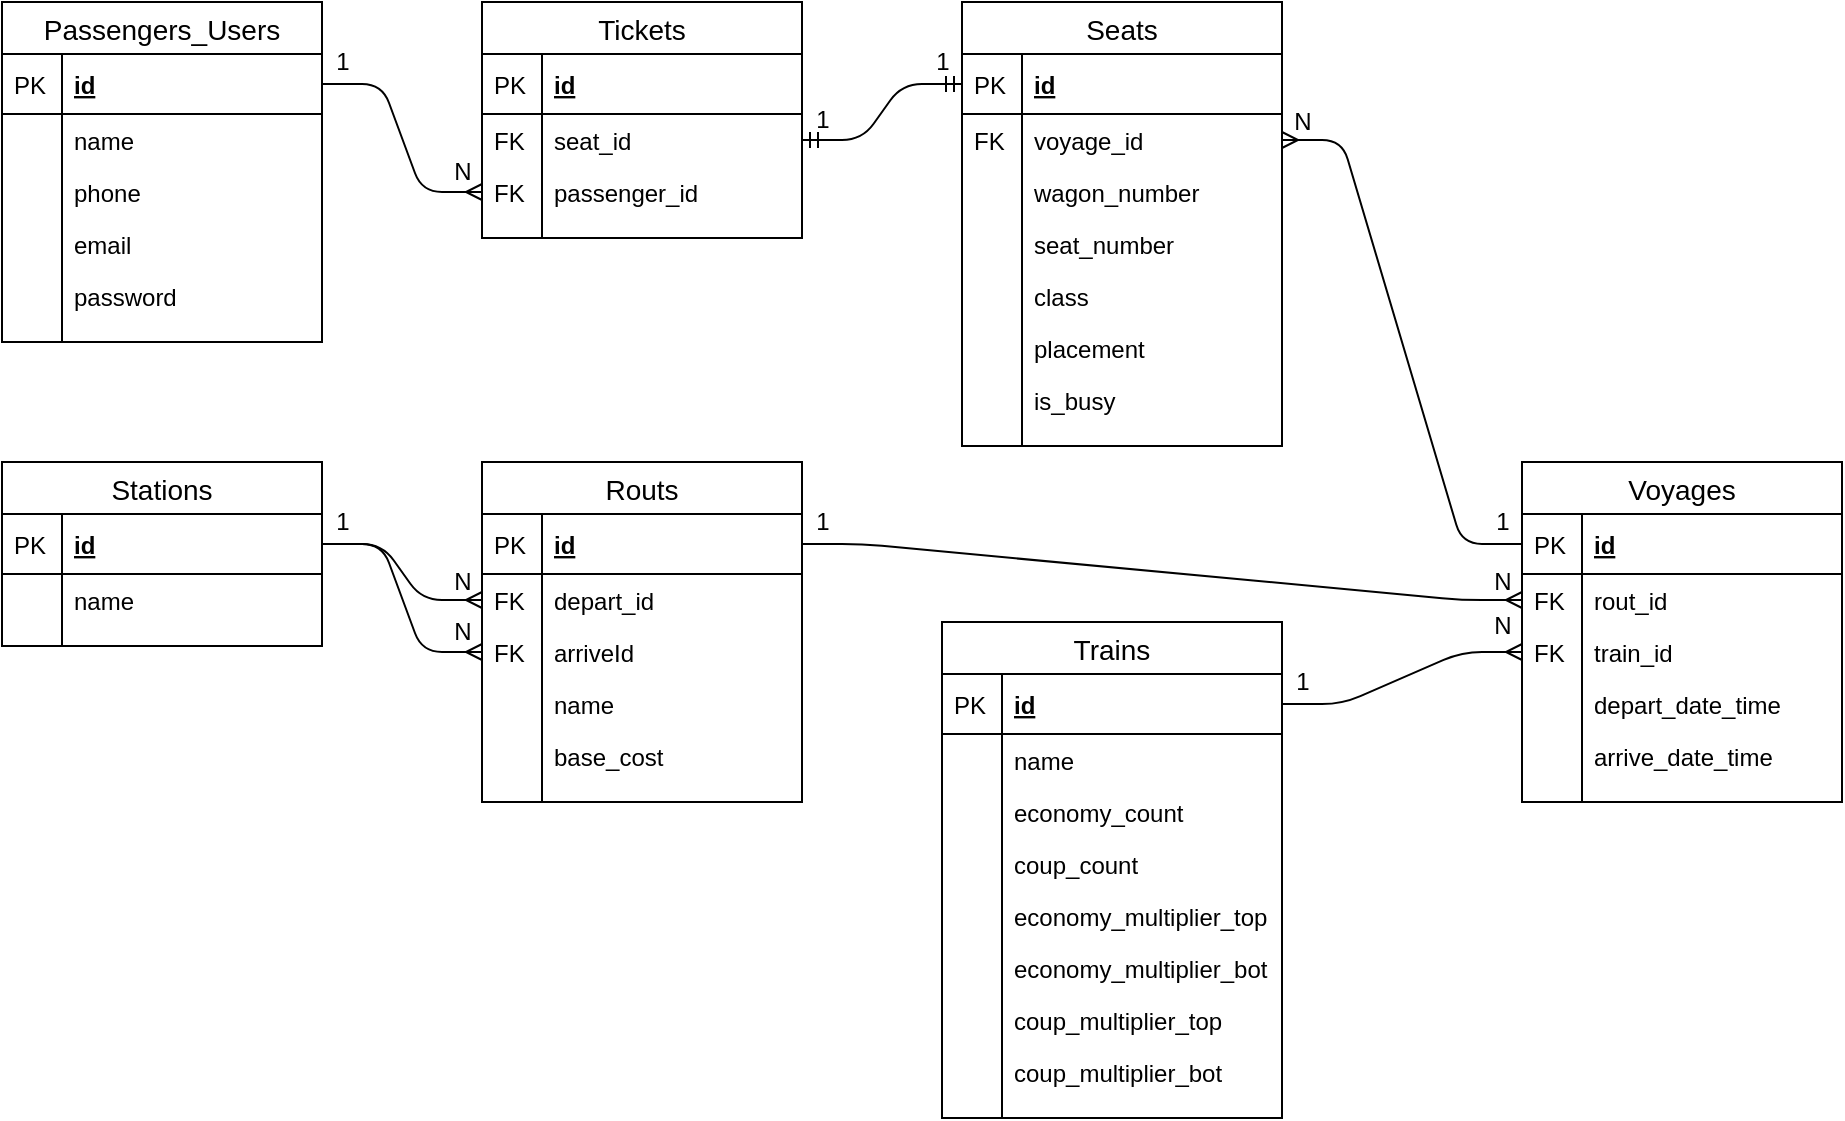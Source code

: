 <mxfile version="14.0.5" type="device"><diagram id="x9onI2aYKKA0EPl7UilZ" name="Страница 1"><mxGraphModel dx="2249" dy="789" grid="1" gridSize="10" guides="1" tooltips="1" connect="1" arrows="1" fold="1" page="1" pageScale="1" pageWidth="827" pageHeight="1169" math="0" shadow="0"><root><mxCell id="0"/><mxCell id="1" parent="0"/><mxCell id="orKu2AK9kpXXdve-2XIv-1" value="Stations" style="swimlane;fontStyle=0;childLayout=stackLayout;horizontal=1;startSize=26;horizontalStack=0;resizeParent=1;resizeParentMax=0;resizeLast=0;collapsible=1;marginBottom=0;align=center;fontSize=14;" parent="1" vertex="1"><mxGeometry x="-200" y="240" width="160" height="92" as="geometry"/></mxCell><mxCell id="orKu2AK9kpXXdve-2XIv-2" value="id" style="shape=partialRectangle;top=0;left=0;right=0;bottom=1;align=left;verticalAlign=middle;fillColor=none;spacingLeft=34;spacingRight=4;overflow=hidden;rotatable=0;points=[[0,0.5],[1,0.5]];portConstraint=eastwest;dropTarget=0;fontStyle=5;fontSize=12;" parent="orKu2AK9kpXXdve-2XIv-1" vertex="1"><mxGeometry y="26" width="160" height="30" as="geometry"/></mxCell><mxCell id="orKu2AK9kpXXdve-2XIv-3" value="PK" style="shape=partialRectangle;top=0;left=0;bottom=0;fillColor=none;align=left;verticalAlign=middle;spacingLeft=4;spacingRight=4;overflow=hidden;rotatable=0;points=[];portConstraint=eastwest;part=1;fontSize=12;" parent="orKu2AK9kpXXdve-2XIv-2" vertex="1" connectable="0"><mxGeometry width="30" height="30" as="geometry"/></mxCell><mxCell id="orKu2AK9kpXXdve-2XIv-4" value="name" style="shape=partialRectangle;top=0;left=0;right=0;bottom=0;align=left;verticalAlign=top;fillColor=none;spacingLeft=34;spacingRight=4;overflow=hidden;rotatable=0;points=[[0,0.5],[1,0.5]];portConstraint=eastwest;dropTarget=0;fontSize=12;" parent="orKu2AK9kpXXdve-2XIv-1" vertex="1"><mxGeometry y="56" width="160" height="26" as="geometry"/></mxCell><mxCell id="orKu2AK9kpXXdve-2XIv-5" value="" style="shape=partialRectangle;top=0;left=0;bottom=0;fillColor=none;align=left;verticalAlign=top;spacingLeft=4;spacingRight=4;overflow=hidden;rotatable=0;points=[];portConstraint=eastwest;part=1;fontSize=12;" parent="orKu2AK9kpXXdve-2XIv-4" vertex="1" connectable="0"><mxGeometry width="30" height="26" as="geometry"/></mxCell><mxCell id="orKu2AK9kpXXdve-2XIv-10" value="" style="shape=partialRectangle;top=0;left=0;right=0;bottom=0;align=left;verticalAlign=top;fillColor=none;spacingLeft=34;spacingRight=4;overflow=hidden;rotatable=0;points=[[0,0.5],[1,0.5]];portConstraint=eastwest;dropTarget=0;fontSize=12;" parent="orKu2AK9kpXXdve-2XIv-1" vertex="1"><mxGeometry y="82" width="160" height="10" as="geometry"/></mxCell><mxCell id="orKu2AK9kpXXdve-2XIv-11" value="" style="shape=partialRectangle;top=0;left=0;bottom=0;fillColor=none;align=left;verticalAlign=top;spacingLeft=4;spacingRight=4;overflow=hidden;rotatable=0;points=[];portConstraint=eastwest;part=1;fontSize=12;" parent="orKu2AK9kpXXdve-2XIv-10" vertex="1" connectable="0"><mxGeometry width="30" height="10" as="geometry"/></mxCell><mxCell id="orKu2AK9kpXXdve-2XIv-19" value="Routs" style="swimlane;fontStyle=0;childLayout=stackLayout;horizontal=1;startSize=26;horizontalStack=0;resizeParent=1;resizeParentMax=0;resizeLast=0;collapsible=1;marginBottom=0;align=center;fontSize=14;" parent="1" vertex="1"><mxGeometry x="40" y="240" width="160" height="170" as="geometry"/></mxCell><mxCell id="orKu2AK9kpXXdve-2XIv-20" value="id" style="shape=partialRectangle;top=0;left=0;right=0;bottom=1;align=left;verticalAlign=middle;fillColor=none;spacingLeft=34;spacingRight=4;overflow=hidden;rotatable=0;points=[[0,0.5],[1,0.5]];portConstraint=eastwest;dropTarget=0;fontStyle=5;fontSize=12;" parent="orKu2AK9kpXXdve-2XIv-19" vertex="1"><mxGeometry y="26" width="160" height="30" as="geometry"/></mxCell><mxCell id="orKu2AK9kpXXdve-2XIv-21" value="PK" style="shape=partialRectangle;top=0;left=0;bottom=0;fillColor=none;align=left;verticalAlign=middle;spacingLeft=4;spacingRight=4;overflow=hidden;rotatable=0;points=[];portConstraint=eastwest;part=1;fontSize=12;" parent="orKu2AK9kpXXdve-2XIv-20" vertex="1" connectable="0"><mxGeometry width="30" height="30" as="geometry"/></mxCell><mxCell id="orKu2AK9kpXXdve-2XIv-22" value="depart_id" style="shape=partialRectangle;top=0;left=0;right=0;bottom=0;align=left;verticalAlign=top;fillColor=none;spacingLeft=34;spacingRight=4;overflow=hidden;rotatable=0;points=[[0,0.5],[1,0.5]];portConstraint=eastwest;dropTarget=0;fontSize=12;" parent="orKu2AK9kpXXdve-2XIv-19" vertex="1"><mxGeometry y="56" width="160" height="26" as="geometry"/></mxCell><mxCell id="orKu2AK9kpXXdve-2XIv-23" value="FK" style="shape=partialRectangle;top=0;left=0;bottom=0;fillColor=none;align=left;verticalAlign=top;spacingLeft=4;spacingRight=4;overflow=hidden;rotatable=0;points=[];portConstraint=eastwest;part=1;fontSize=12;" parent="orKu2AK9kpXXdve-2XIv-22" vertex="1" connectable="0"><mxGeometry width="30" height="26" as="geometry"/></mxCell><mxCell id="orKu2AK9kpXXdve-2XIv-24" value="arriveId" style="shape=partialRectangle;top=0;left=0;right=0;bottom=0;align=left;verticalAlign=top;fillColor=none;spacingLeft=34;spacingRight=4;overflow=hidden;rotatable=0;points=[[0,0.5],[1,0.5]];portConstraint=eastwest;dropTarget=0;fontSize=12;" parent="orKu2AK9kpXXdve-2XIv-19" vertex="1"><mxGeometry y="82" width="160" height="26" as="geometry"/></mxCell><mxCell id="orKu2AK9kpXXdve-2XIv-25" value="FK" style="shape=partialRectangle;top=0;left=0;bottom=0;fillColor=none;align=left;verticalAlign=top;spacingLeft=4;spacingRight=4;overflow=hidden;rotatable=0;points=[];portConstraint=eastwest;part=1;fontSize=12;" parent="orKu2AK9kpXXdve-2XIv-24" vertex="1" connectable="0"><mxGeometry width="30" height="26" as="geometry"/></mxCell><mxCell id="orKu2AK9kpXXdve-2XIv-26" value="name" style="shape=partialRectangle;top=0;left=0;right=0;bottom=0;align=left;verticalAlign=top;fillColor=none;spacingLeft=34;spacingRight=4;overflow=hidden;rotatable=0;points=[[0,0.5],[1,0.5]];portConstraint=eastwest;dropTarget=0;fontSize=12;" parent="orKu2AK9kpXXdve-2XIv-19" vertex="1"><mxGeometry y="108" width="160" height="26" as="geometry"/></mxCell><mxCell id="orKu2AK9kpXXdve-2XIv-27" value="" style="shape=partialRectangle;top=0;left=0;bottom=0;fillColor=none;align=left;verticalAlign=top;spacingLeft=4;spacingRight=4;overflow=hidden;rotatable=0;points=[];portConstraint=eastwest;part=1;fontSize=12;" parent="orKu2AK9kpXXdve-2XIv-26" vertex="1" connectable="0"><mxGeometry width="30" height="26" as="geometry"/></mxCell><mxCell id="orKu2AK9kpXXdve-2XIv-46" value="base_cost" style="shape=partialRectangle;top=0;left=0;right=0;bottom=0;align=left;verticalAlign=top;fillColor=none;spacingLeft=34;spacingRight=4;overflow=hidden;rotatable=0;points=[[0,0.5],[1,0.5]];portConstraint=eastwest;dropTarget=0;fontSize=12;" parent="orKu2AK9kpXXdve-2XIv-19" vertex="1"><mxGeometry y="134" width="160" height="26" as="geometry"/></mxCell><mxCell id="orKu2AK9kpXXdve-2XIv-47" value="" style="shape=partialRectangle;top=0;left=0;bottom=0;fillColor=none;align=left;verticalAlign=top;spacingLeft=4;spacingRight=4;overflow=hidden;rotatable=0;points=[];portConstraint=eastwest;part=1;fontSize=12;" parent="orKu2AK9kpXXdve-2XIv-46" vertex="1" connectable="0"><mxGeometry width="30" height="26" as="geometry"/></mxCell><mxCell id="orKu2AK9kpXXdve-2XIv-28" value="" style="shape=partialRectangle;top=0;left=0;right=0;bottom=0;align=left;verticalAlign=top;fillColor=none;spacingLeft=34;spacingRight=4;overflow=hidden;rotatable=0;points=[[0,0.5],[1,0.5]];portConstraint=eastwest;dropTarget=0;fontSize=12;" parent="orKu2AK9kpXXdve-2XIv-19" vertex="1"><mxGeometry y="160" width="160" height="10" as="geometry"/></mxCell><mxCell id="orKu2AK9kpXXdve-2XIv-29" value="" style="shape=partialRectangle;top=0;left=0;bottom=0;fillColor=none;align=left;verticalAlign=top;spacingLeft=4;spacingRight=4;overflow=hidden;rotatable=0;points=[];portConstraint=eastwest;part=1;fontSize=12;" parent="orKu2AK9kpXXdve-2XIv-28" vertex="1" connectable="0"><mxGeometry width="30" height="10" as="geometry"/></mxCell><mxCell id="orKu2AK9kpXXdve-2XIv-30" value="" style="edgeStyle=entityRelationEdgeStyle;fontSize=12;html=1;endArrow=ERmany;entryX=0;entryY=0.5;entryDx=0;entryDy=0;exitX=1;exitY=0.5;exitDx=0;exitDy=0;" parent="1" source="orKu2AK9kpXXdve-2XIv-2" target="orKu2AK9kpXXdve-2XIv-24" edge="1"><mxGeometry width="100" height="100" relative="1" as="geometry"><mxPoint x="180" y="520" as="sourcePoint"/><mxPoint x="280" y="420" as="targetPoint"/></mxGeometry></mxCell><mxCell id="orKu2AK9kpXXdve-2XIv-31" value="" style="edgeStyle=entityRelationEdgeStyle;fontSize=12;html=1;endArrow=ERmany;entryX=0;entryY=0.5;entryDx=0;entryDy=0;" parent="1" source="orKu2AK9kpXXdve-2XIv-2" target="orKu2AK9kpXXdve-2XIv-22" edge="1"><mxGeometry width="100" height="100" relative="1" as="geometry"><mxPoint x="-30" y="291" as="sourcePoint"/><mxPoint x="50" y="345" as="targetPoint"/></mxGeometry></mxCell><mxCell id="orKu2AK9kpXXdve-2XIv-32" value="1" style="text;html=1;align=center;verticalAlign=middle;resizable=0;points=[];autosize=1;" parent="1" vertex="1"><mxGeometry x="-40" y="260" width="20" height="20" as="geometry"/></mxCell><mxCell id="orKu2AK9kpXXdve-2XIv-33" value="N" style="text;html=1;align=center;verticalAlign=middle;resizable=0;points=[];autosize=1;" parent="1" vertex="1"><mxGeometry x="20" y="290" width="20" height="20" as="geometry"/></mxCell><mxCell id="orKu2AK9kpXXdve-2XIv-34" value="N" style="text;html=1;align=center;verticalAlign=middle;resizable=0;points=[];autosize=1;" parent="1" vertex="1"><mxGeometry x="20" y="315" width="20" height="20" as="geometry"/></mxCell><mxCell id="orKu2AK9kpXXdve-2XIv-50" value="" style="edgeStyle=entityRelationEdgeStyle;fontSize=12;html=1;endArrow=ERmany;entryX=0;entryY=0.5;entryDx=0;entryDy=0;exitX=1;exitY=0.5;exitDx=0;exitDy=0;" parent="1" source="orKu2AK9kpXXdve-2XIv-20" target="orKu2AK9kpXXdve-2XIv-38" edge="1"><mxGeometry width="100" height="100" relative="1" as="geometry"><mxPoint x="420" y="510" as="sourcePoint"/><mxPoint x="500" y="564" as="targetPoint"/></mxGeometry></mxCell><mxCell id="orKu2AK9kpXXdve-2XIv-51" value="1" style="text;html=1;align=center;verticalAlign=middle;resizable=0;points=[];autosize=1;" parent="1" vertex="1"><mxGeometry x="200" y="260" width="20" height="20" as="geometry"/></mxCell><mxCell id="orKu2AK9kpXXdve-2XIv-52" value="N" style="text;html=1;align=center;verticalAlign=middle;resizable=0;points=[];autosize=1;" parent="1" vertex="1"><mxGeometry x="540" y="312" width="20" height="20" as="geometry"/></mxCell><mxCell id="orKu2AK9kpXXdve-2XIv-76" value="" style="edgeStyle=entityRelationEdgeStyle;fontSize=12;html=1;endArrow=ERmany;entryX=0;entryY=0.5;entryDx=0;entryDy=0;exitX=1;exitY=0.5;exitDx=0;exitDy=0;" parent="1" source="orKu2AK9kpXXdve-2XIv-54" target="orKu2AK9kpXXdve-2XIv-40" edge="1"><mxGeometry width="100" height="100" relative="1" as="geometry"><mxPoint x="470" y="50" as="sourcePoint"/><mxPoint x="550" y="104" as="targetPoint"/></mxGeometry></mxCell><mxCell id="orKu2AK9kpXXdve-2XIv-77" value="1" style="text;html=1;align=center;verticalAlign=middle;resizable=0;points=[];autosize=1;" parent="1" vertex="1"><mxGeometry x="440" y="340" width="20" height="20" as="geometry"/></mxCell><mxCell id="orKu2AK9kpXXdve-2XIv-78" value="N" style="text;html=1;align=center;verticalAlign=middle;resizable=0;points=[];autosize=1;" parent="1" vertex="1"><mxGeometry x="540" y="290" width="20" height="20" as="geometry"/></mxCell><mxCell id="orKu2AK9kpXXdve-2XIv-35" value="Voyages" style="swimlane;fontStyle=0;childLayout=stackLayout;horizontal=1;startSize=26;horizontalStack=0;resizeParent=1;resizeParentMax=0;resizeLast=0;collapsible=1;marginBottom=0;align=center;fontSize=14;" parent="1" vertex="1"><mxGeometry x="560" y="240" width="160" height="170" as="geometry"/></mxCell><mxCell id="orKu2AK9kpXXdve-2XIv-36" value="id" style="shape=partialRectangle;top=0;left=0;right=0;bottom=1;align=left;verticalAlign=middle;fillColor=none;spacingLeft=34;spacingRight=4;overflow=hidden;rotatable=0;points=[[0,0.5],[1,0.5]];portConstraint=eastwest;dropTarget=0;fontStyle=5;fontSize=12;" parent="orKu2AK9kpXXdve-2XIv-35" vertex="1"><mxGeometry y="26" width="160" height="30" as="geometry"/></mxCell><mxCell id="orKu2AK9kpXXdve-2XIv-37" value="PK" style="shape=partialRectangle;top=0;left=0;bottom=0;fillColor=none;align=left;verticalAlign=middle;spacingLeft=4;spacingRight=4;overflow=hidden;rotatable=0;points=[];portConstraint=eastwest;part=1;fontSize=12;" parent="orKu2AK9kpXXdve-2XIv-36" vertex="1" connectable="0"><mxGeometry width="30" height="30" as="geometry"/></mxCell><mxCell id="orKu2AK9kpXXdve-2XIv-38" value="rout_id" style="shape=partialRectangle;top=0;left=0;right=0;bottom=0;align=left;verticalAlign=top;fillColor=none;spacingLeft=34;spacingRight=4;overflow=hidden;rotatable=0;points=[[0,0.5],[1,0.5]];portConstraint=eastwest;dropTarget=0;fontSize=12;" parent="orKu2AK9kpXXdve-2XIv-35" vertex="1"><mxGeometry y="56" width="160" height="26" as="geometry"/></mxCell><mxCell id="orKu2AK9kpXXdve-2XIv-39" value="FK" style="shape=partialRectangle;top=0;left=0;bottom=0;fillColor=none;align=left;verticalAlign=top;spacingLeft=4;spacingRight=4;overflow=hidden;rotatable=0;points=[];portConstraint=eastwest;part=1;fontSize=12;" parent="orKu2AK9kpXXdve-2XIv-38" vertex="1" connectable="0"><mxGeometry width="30" height="26" as="geometry"/></mxCell><mxCell id="orKu2AK9kpXXdve-2XIv-40" value="train_id" style="shape=partialRectangle;top=0;left=0;right=0;bottom=0;align=left;verticalAlign=top;fillColor=none;spacingLeft=34;spacingRight=4;overflow=hidden;rotatable=0;points=[[0,0.5],[1,0.5]];portConstraint=eastwest;dropTarget=0;fontSize=12;" parent="orKu2AK9kpXXdve-2XIv-35" vertex="1"><mxGeometry y="82" width="160" height="26" as="geometry"/></mxCell><mxCell id="orKu2AK9kpXXdve-2XIv-41" value="FK" style="shape=partialRectangle;top=0;left=0;bottom=0;fillColor=none;align=left;verticalAlign=top;spacingLeft=4;spacingRight=4;overflow=hidden;rotatable=0;points=[];portConstraint=eastwest;part=1;fontSize=12;" parent="orKu2AK9kpXXdve-2XIv-40" vertex="1" connectable="0"><mxGeometry width="30" height="26" as="geometry"/></mxCell><mxCell id="orKu2AK9kpXXdve-2XIv-42" value="depart_date_time" style="shape=partialRectangle;top=0;left=0;right=0;bottom=0;align=left;verticalAlign=top;fillColor=none;spacingLeft=34;spacingRight=4;overflow=hidden;rotatable=0;points=[[0,0.5],[1,0.5]];portConstraint=eastwest;dropTarget=0;fontSize=12;" parent="orKu2AK9kpXXdve-2XIv-35" vertex="1"><mxGeometry y="108" width="160" height="26" as="geometry"/></mxCell><mxCell id="orKu2AK9kpXXdve-2XIv-43" value="" style="shape=partialRectangle;top=0;left=0;bottom=0;fillColor=none;align=left;verticalAlign=top;spacingLeft=4;spacingRight=4;overflow=hidden;rotatable=0;points=[];portConstraint=eastwest;part=1;fontSize=12;" parent="orKu2AK9kpXXdve-2XIv-42" vertex="1" connectable="0"><mxGeometry width="30" height="26" as="geometry"/></mxCell><mxCell id="orKu2AK9kpXXdve-2XIv-48" value="arrive_date_time" style="shape=partialRectangle;top=0;left=0;right=0;bottom=0;align=left;verticalAlign=top;fillColor=none;spacingLeft=34;spacingRight=4;overflow=hidden;rotatable=0;points=[[0,0.5],[1,0.5]];portConstraint=eastwest;dropTarget=0;fontSize=12;" parent="orKu2AK9kpXXdve-2XIv-35" vertex="1"><mxGeometry y="134" width="160" height="26" as="geometry"/></mxCell><mxCell id="orKu2AK9kpXXdve-2XIv-49" value="" style="shape=partialRectangle;top=0;left=0;bottom=0;fillColor=none;align=left;verticalAlign=top;spacingLeft=4;spacingRight=4;overflow=hidden;rotatable=0;points=[];portConstraint=eastwest;part=1;fontSize=12;" parent="orKu2AK9kpXXdve-2XIv-48" vertex="1" connectable="0"><mxGeometry width="30" height="26" as="geometry"/></mxCell><mxCell id="orKu2AK9kpXXdve-2XIv-44" value="" style="shape=partialRectangle;top=0;left=0;right=0;bottom=0;align=left;verticalAlign=top;fillColor=none;spacingLeft=34;spacingRight=4;overflow=hidden;rotatable=0;points=[[0,0.5],[1,0.5]];portConstraint=eastwest;dropTarget=0;fontSize=12;" parent="orKu2AK9kpXXdve-2XIv-35" vertex="1"><mxGeometry y="160" width="160" height="10" as="geometry"/></mxCell><mxCell id="orKu2AK9kpXXdve-2XIv-45" value="" style="shape=partialRectangle;top=0;left=0;bottom=0;fillColor=none;align=left;verticalAlign=top;spacingLeft=4;spacingRight=4;overflow=hidden;rotatable=0;points=[];portConstraint=eastwest;part=1;fontSize=12;" parent="orKu2AK9kpXXdve-2XIv-44" vertex="1" connectable="0"><mxGeometry width="30" height="10" as="geometry"/></mxCell><mxCell id="orKu2AK9kpXXdve-2XIv-53" value="Trains" style="swimlane;fontStyle=0;childLayout=stackLayout;horizontal=1;startSize=26;horizontalStack=0;resizeParent=1;resizeParentMax=0;resizeLast=0;collapsible=1;marginBottom=0;align=center;fontSize=14;" parent="1" vertex="1"><mxGeometry x="270" y="320" width="170" height="248" as="geometry"/></mxCell><mxCell id="orKu2AK9kpXXdve-2XIv-54" value="id" style="shape=partialRectangle;top=0;left=0;right=0;bottom=1;align=left;verticalAlign=middle;fillColor=none;spacingLeft=34;spacingRight=4;overflow=hidden;rotatable=0;points=[[0,0.5],[1,0.5]];portConstraint=eastwest;dropTarget=0;fontStyle=5;fontSize=12;" parent="orKu2AK9kpXXdve-2XIv-53" vertex="1"><mxGeometry y="26" width="170" height="30" as="geometry"/></mxCell><mxCell id="orKu2AK9kpXXdve-2XIv-55" value="PK" style="shape=partialRectangle;top=0;left=0;bottom=0;fillColor=none;align=left;verticalAlign=middle;spacingLeft=4;spacingRight=4;overflow=hidden;rotatable=0;points=[];portConstraint=eastwest;part=1;fontSize=12;" parent="orKu2AK9kpXXdve-2XIv-54" vertex="1" connectable="0"><mxGeometry width="30" height="30" as="geometry"/></mxCell><mxCell id="orKu2AK9kpXXdve-2XIv-56" value="name" style="shape=partialRectangle;top=0;left=0;right=0;bottom=0;align=left;verticalAlign=top;fillColor=none;spacingLeft=34;spacingRight=4;overflow=hidden;rotatable=0;points=[[0,0.5],[1,0.5]];portConstraint=eastwest;dropTarget=0;fontSize=12;" parent="orKu2AK9kpXXdve-2XIv-53" vertex="1"><mxGeometry y="56" width="170" height="26" as="geometry"/></mxCell><mxCell id="orKu2AK9kpXXdve-2XIv-57" value="" style="shape=partialRectangle;top=0;left=0;bottom=0;fillColor=none;align=left;verticalAlign=top;spacingLeft=4;spacingRight=4;overflow=hidden;rotatable=0;points=[];portConstraint=eastwest;part=1;fontSize=12;" parent="orKu2AK9kpXXdve-2XIv-56" vertex="1" connectable="0"><mxGeometry width="30" height="26" as="geometry"/></mxCell><mxCell id="orKu2AK9kpXXdve-2XIv-58" value="economy_count" style="shape=partialRectangle;top=0;left=0;right=0;bottom=0;align=left;verticalAlign=top;fillColor=none;spacingLeft=34;spacingRight=4;overflow=hidden;rotatable=0;points=[[0,0.5],[1,0.5]];portConstraint=eastwest;dropTarget=0;fontSize=12;" parent="orKu2AK9kpXXdve-2XIv-53" vertex="1"><mxGeometry y="82" width="170" height="26" as="geometry"/></mxCell><mxCell id="orKu2AK9kpXXdve-2XIv-59" value="" style="shape=partialRectangle;top=0;left=0;bottom=0;fillColor=none;align=left;verticalAlign=top;spacingLeft=4;spacingRight=4;overflow=hidden;rotatable=0;points=[];portConstraint=eastwest;part=1;fontSize=12;" parent="orKu2AK9kpXXdve-2XIv-58" vertex="1" connectable="0"><mxGeometry width="30" height="26" as="geometry"/></mxCell><mxCell id="orKu2AK9kpXXdve-2XIv-68" value="coup_count" style="shape=partialRectangle;top=0;left=0;right=0;bottom=0;align=left;verticalAlign=top;fillColor=none;spacingLeft=34;spacingRight=4;overflow=hidden;rotatable=0;points=[[0,0.5],[1,0.5]];portConstraint=eastwest;dropTarget=0;fontSize=12;" parent="orKu2AK9kpXXdve-2XIv-53" vertex="1"><mxGeometry y="108" width="170" height="26" as="geometry"/></mxCell><mxCell id="orKu2AK9kpXXdve-2XIv-69" value="" style="shape=partialRectangle;top=0;left=0;bottom=0;fillColor=none;align=left;verticalAlign=top;spacingLeft=4;spacingRight=4;overflow=hidden;rotatable=0;points=[];portConstraint=eastwest;part=1;fontSize=12;" parent="orKu2AK9kpXXdve-2XIv-68" vertex="1" connectable="0"><mxGeometry width="30" height="26" as="geometry"/></mxCell><mxCell id="orKu2AK9kpXXdve-2XIv-70" value="economy_multiplier_top" style="shape=partialRectangle;top=0;left=0;right=0;bottom=0;align=left;verticalAlign=top;fillColor=none;spacingLeft=34;spacingRight=4;overflow=hidden;rotatable=0;points=[[0,0.5],[1,0.5]];portConstraint=eastwest;dropTarget=0;fontSize=12;" parent="orKu2AK9kpXXdve-2XIv-53" vertex="1"><mxGeometry y="134" width="170" height="26" as="geometry"/></mxCell><mxCell id="orKu2AK9kpXXdve-2XIv-71" value="" style="shape=partialRectangle;top=0;left=0;bottom=0;fillColor=none;align=left;verticalAlign=top;spacingLeft=4;spacingRight=4;overflow=hidden;rotatable=0;points=[];portConstraint=eastwest;part=1;fontSize=12;" parent="orKu2AK9kpXXdve-2XIv-70" vertex="1" connectable="0"><mxGeometry width="30" height="26" as="geometry"/></mxCell><mxCell id="orKu2AK9kpXXdve-2XIv-72" value="economy_multiplier_bot" style="shape=partialRectangle;top=0;left=0;right=0;bottom=0;align=left;verticalAlign=top;fillColor=none;spacingLeft=34;spacingRight=4;overflow=hidden;rotatable=0;points=[[0,0.5],[1,0.5]];portConstraint=eastwest;dropTarget=0;fontSize=12;" parent="orKu2AK9kpXXdve-2XIv-53" vertex="1"><mxGeometry y="160" width="170" height="26" as="geometry"/></mxCell><mxCell id="orKu2AK9kpXXdve-2XIv-73" value="" style="shape=partialRectangle;top=0;left=0;bottom=0;fillColor=none;align=left;verticalAlign=top;spacingLeft=4;spacingRight=4;overflow=hidden;rotatable=0;points=[];portConstraint=eastwest;part=1;fontSize=12;" parent="orKu2AK9kpXXdve-2XIv-72" vertex="1" connectable="0"><mxGeometry width="30" height="26" as="geometry"/></mxCell><mxCell id="orKu2AK9kpXXdve-2XIv-74" value="coup_multiplier_top" style="shape=partialRectangle;top=0;left=0;right=0;bottom=0;align=left;verticalAlign=top;fillColor=none;spacingLeft=34;spacingRight=4;overflow=hidden;rotatable=0;points=[[0,0.5],[1,0.5]];portConstraint=eastwest;dropTarget=0;fontSize=12;" parent="orKu2AK9kpXXdve-2XIv-53" vertex="1"><mxGeometry y="186" width="170" height="26" as="geometry"/></mxCell><mxCell id="orKu2AK9kpXXdve-2XIv-75" value="" style="shape=partialRectangle;top=0;left=0;bottom=0;fillColor=none;align=left;verticalAlign=top;spacingLeft=4;spacingRight=4;overflow=hidden;rotatable=0;points=[];portConstraint=eastwest;part=1;fontSize=12;" parent="orKu2AK9kpXXdve-2XIv-74" vertex="1" connectable="0"><mxGeometry width="30" height="26" as="geometry"/></mxCell><mxCell id="orKu2AK9kpXXdve-2XIv-60" value="coup_multiplier_bot" style="shape=partialRectangle;top=0;left=0;right=0;bottom=0;align=left;verticalAlign=top;fillColor=none;spacingLeft=34;spacingRight=4;overflow=hidden;rotatable=0;points=[[0,0.5],[1,0.5]];portConstraint=eastwest;dropTarget=0;fontSize=12;" parent="orKu2AK9kpXXdve-2XIv-53" vertex="1"><mxGeometry y="212" width="170" height="26" as="geometry"/></mxCell><mxCell id="orKu2AK9kpXXdve-2XIv-61" value="" style="shape=partialRectangle;top=0;left=0;bottom=0;fillColor=none;align=left;verticalAlign=top;spacingLeft=4;spacingRight=4;overflow=hidden;rotatable=0;points=[];portConstraint=eastwest;part=1;fontSize=12;" parent="orKu2AK9kpXXdve-2XIv-60" vertex="1" connectable="0"><mxGeometry width="30" height="26" as="geometry"/></mxCell><mxCell id="orKu2AK9kpXXdve-2XIv-62" value="" style="shape=partialRectangle;top=0;left=0;right=0;bottom=0;align=left;verticalAlign=top;fillColor=none;spacingLeft=34;spacingRight=4;overflow=hidden;rotatable=0;points=[[0,0.5],[1,0.5]];portConstraint=eastwest;dropTarget=0;fontSize=12;" parent="orKu2AK9kpXXdve-2XIv-53" vertex="1"><mxGeometry y="238" width="170" height="10" as="geometry"/></mxCell><mxCell id="orKu2AK9kpXXdve-2XIv-63" value="" style="shape=partialRectangle;top=0;left=0;bottom=0;fillColor=none;align=left;verticalAlign=top;spacingLeft=4;spacingRight=4;overflow=hidden;rotatable=0;points=[];portConstraint=eastwest;part=1;fontSize=12;" parent="orKu2AK9kpXXdve-2XIv-62" vertex="1" connectable="0"><mxGeometry width="30" height="10" as="geometry"/></mxCell><mxCell id="orKu2AK9kpXXdve-2XIv-94" value="" style="edgeStyle=entityRelationEdgeStyle;fontSize=12;html=1;endArrow=ERmany;" parent="1" source="orKu2AK9kpXXdve-2XIv-36" target="orKu2AK9kpXXdve-2XIv-82" edge="1"><mxGeometry width="100" height="100" relative="1" as="geometry"><mxPoint x="430" y="280" as="sourcePoint"/><mxPoint x="530" y="180" as="targetPoint"/></mxGeometry></mxCell><mxCell id="orKu2AK9kpXXdve-2XIv-95" value="N" style="text;html=1;align=center;verticalAlign=middle;resizable=0;points=[];autosize=1;" parent="1" vertex="1"><mxGeometry x="440" y="60" width="20" height="20" as="geometry"/></mxCell><mxCell id="orKu2AK9kpXXdve-2XIv-96" value="1" style="text;html=1;align=center;verticalAlign=middle;resizable=0;points=[];autosize=1;" parent="1" vertex="1"><mxGeometry x="540" y="260" width="20" height="20" as="geometry"/></mxCell><mxCell id="orKu2AK9kpXXdve-2XIv-79" value="Seats" style="swimlane;fontStyle=0;childLayout=stackLayout;horizontal=1;startSize=26;horizontalStack=0;resizeParent=1;resizeParentMax=0;resizeLast=0;collapsible=1;marginBottom=0;align=center;fontSize=14;" parent="1" vertex="1"><mxGeometry x="280" y="10" width="160" height="222" as="geometry"/></mxCell><mxCell id="orKu2AK9kpXXdve-2XIv-80" value="id" style="shape=partialRectangle;top=0;left=0;right=0;bottom=1;align=left;verticalAlign=middle;fillColor=none;spacingLeft=34;spacingRight=4;overflow=hidden;rotatable=0;points=[[0,0.5],[1,0.5]];portConstraint=eastwest;dropTarget=0;fontStyle=5;fontSize=12;" parent="orKu2AK9kpXXdve-2XIv-79" vertex="1"><mxGeometry y="26" width="160" height="30" as="geometry"/></mxCell><mxCell id="orKu2AK9kpXXdve-2XIv-81" value="PK" style="shape=partialRectangle;top=0;left=0;bottom=0;fillColor=none;align=left;verticalAlign=middle;spacingLeft=4;spacingRight=4;overflow=hidden;rotatable=0;points=[];portConstraint=eastwest;part=1;fontSize=12;" parent="orKu2AK9kpXXdve-2XIv-80" vertex="1" connectable="0"><mxGeometry width="30" height="30" as="geometry"/></mxCell><mxCell id="orKu2AK9kpXXdve-2XIv-82" value="voyage_id" style="shape=partialRectangle;top=0;left=0;right=0;bottom=0;align=left;verticalAlign=top;fillColor=none;spacingLeft=34;spacingRight=4;overflow=hidden;rotatable=0;points=[[0,0.5],[1,0.5]];portConstraint=eastwest;dropTarget=0;fontSize=12;" parent="orKu2AK9kpXXdve-2XIv-79" vertex="1"><mxGeometry y="56" width="160" height="26" as="geometry"/></mxCell><mxCell id="orKu2AK9kpXXdve-2XIv-83" value="FK" style="shape=partialRectangle;top=0;left=0;bottom=0;fillColor=none;align=left;verticalAlign=top;spacingLeft=4;spacingRight=4;overflow=hidden;rotatable=0;points=[];portConstraint=eastwest;part=1;fontSize=12;" parent="orKu2AK9kpXXdve-2XIv-82" vertex="1" connectable="0"><mxGeometry width="30" height="26" as="geometry"/></mxCell><mxCell id="orKu2AK9kpXXdve-2XIv-84" value="wagon_number" style="shape=partialRectangle;top=0;left=0;right=0;bottom=0;align=left;verticalAlign=top;fillColor=none;spacingLeft=34;spacingRight=4;overflow=hidden;rotatable=0;points=[[0,0.5],[1,0.5]];portConstraint=eastwest;dropTarget=0;fontSize=12;" parent="orKu2AK9kpXXdve-2XIv-79" vertex="1"><mxGeometry y="82" width="160" height="26" as="geometry"/></mxCell><mxCell id="orKu2AK9kpXXdve-2XIv-85" value="" style="shape=partialRectangle;top=0;left=0;bottom=0;fillColor=none;align=left;verticalAlign=top;spacingLeft=4;spacingRight=4;overflow=hidden;rotatable=0;points=[];portConstraint=eastwest;part=1;fontSize=12;" parent="orKu2AK9kpXXdve-2XIv-84" vertex="1" connectable="0"><mxGeometry width="30" height="26" as="geometry"/></mxCell><mxCell id="orKu2AK9kpXXdve-2XIv-86" value="seat_number" style="shape=partialRectangle;top=0;left=0;right=0;bottom=0;align=left;verticalAlign=top;fillColor=none;spacingLeft=34;spacingRight=4;overflow=hidden;rotatable=0;points=[[0,0.5],[1,0.5]];portConstraint=eastwest;dropTarget=0;fontSize=12;" parent="orKu2AK9kpXXdve-2XIv-79" vertex="1"><mxGeometry y="108" width="160" height="26" as="geometry"/></mxCell><mxCell id="orKu2AK9kpXXdve-2XIv-87" value="" style="shape=partialRectangle;top=0;left=0;bottom=0;fillColor=none;align=left;verticalAlign=top;spacingLeft=4;spacingRight=4;overflow=hidden;rotatable=0;points=[];portConstraint=eastwest;part=1;fontSize=12;" parent="orKu2AK9kpXXdve-2XIv-86" vertex="1" connectable="0"><mxGeometry width="30" height="26" as="geometry"/></mxCell><mxCell id="orKu2AK9kpXXdve-2XIv-97" value="class" style="shape=partialRectangle;top=0;left=0;right=0;bottom=0;align=left;verticalAlign=top;fillColor=none;spacingLeft=34;spacingRight=4;overflow=hidden;rotatable=0;points=[[0,0.5],[1,0.5]];portConstraint=eastwest;dropTarget=0;fontSize=12;" parent="orKu2AK9kpXXdve-2XIv-79" vertex="1"><mxGeometry y="134" width="160" height="26" as="geometry"/></mxCell><mxCell id="orKu2AK9kpXXdve-2XIv-98" value="" style="shape=partialRectangle;top=0;left=0;bottom=0;fillColor=none;align=left;verticalAlign=top;spacingLeft=4;spacingRight=4;overflow=hidden;rotatable=0;points=[];portConstraint=eastwest;part=1;fontSize=12;" parent="orKu2AK9kpXXdve-2XIv-97" vertex="1" connectable="0"><mxGeometry width="30" height="26" as="geometry"/></mxCell><mxCell id="orKu2AK9kpXXdve-2XIv-99" value="placement" style="shape=partialRectangle;top=0;left=0;right=0;bottom=0;align=left;verticalAlign=top;fillColor=none;spacingLeft=34;spacingRight=4;overflow=hidden;rotatable=0;points=[[0,0.5],[1,0.5]];portConstraint=eastwest;dropTarget=0;fontSize=12;" parent="orKu2AK9kpXXdve-2XIv-79" vertex="1"><mxGeometry y="160" width="160" height="26" as="geometry"/></mxCell><mxCell id="orKu2AK9kpXXdve-2XIv-100" value="" style="shape=partialRectangle;top=0;left=0;bottom=0;fillColor=none;align=left;verticalAlign=top;spacingLeft=4;spacingRight=4;overflow=hidden;rotatable=0;points=[];portConstraint=eastwest;part=1;fontSize=12;" parent="orKu2AK9kpXXdve-2XIv-99" vertex="1" connectable="0"><mxGeometry width="30" height="26" as="geometry"/></mxCell><mxCell id="orKu2AK9kpXXdve-2XIv-101" value="is_busy" style="shape=partialRectangle;top=0;left=0;right=0;bottom=0;align=left;verticalAlign=top;fillColor=none;spacingLeft=34;spacingRight=4;overflow=hidden;rotatable=0;points=[[0,0.5],[1,0.5]];portConstraint=eastwest;dropTarget=0;fontSize=12;" parent="orKu2AK9kpXXdve-2XIv-79" vertex="1"><mxGeometry y="186" width="160" height="26" as="geometry"/></mxCell><mxCell id="orKu2AK9kpXXdve-2XIv-102" value="" style="shape=partialRectangle;top=0;left=0;bottom=0;fillColor=none;align=left;verticalAlign=top;spacingLeft=4;spacingRight=4;overflow=hidden;rotatable=0;points=[];portConstraint=eastwest;part=1;fontSize=12;" parent="orKu2AK9kpXXdve-2XIv-101" vertex="1" connectable="0"><mxGeometry width="30" height="26" as="geometry"/></mxCell><mxCell id="orKu2AK9kpXXdve-2XIv-88" value="" style="shape=partialRectangle;top=0;left=0;right=0;bottom=0;align=left;verticalAlign=top;fillColor=none;spacingLeft=34;spacingRight=4;overflow=hidden;rotatable=0;points=[[0,0.5],[1,0.5]];portConstraint=eastwest;dropTarget=0;fontSize=12;" parent="orKu2AK9kpXXdve-2XIv-79" vertex="1"><mxGeometry y="212" width="160" height="10" as="geometry"/></mxCell><mxCell id="orKu2AK9kpXXdve-2XIv-89" value="" style="shape=partialRectangle;top=0;left=0;bottom=0;fillColor=none;align=left;verticalAlign=top;spacingLeft=4;spacingRight=4;overflow=hidden;rotatable=0;points=[];portConstraint=eastwest;part=1;fontSize=12;" parent="orKu2AK9kpXXdve-2XIv-88" vertex="1" connectable="0"><mxGeometry width="30" height="10" as="geometry"/></mxCell><mxCell id="orKu2AK9kpXXdve-2XIv-103" value="Tickets" style="swimlane;fontStyle=0;childLayout=stackLayout;horizontal=1;startSize=26;horizontalStack=0;resizeParent=1;resizeParentMax=0;resizeLast=0;collapsible=1;marginBottom=0;align=center;fontSize=14;" parent="1" vertex="1"><mxGeometry x="40" y="10" width="160" height="118" as="geometry"/></mxCell><mxCell id="orKu2AK9kpXXdve-2XIv-104" value="id" style="shape=partialRectangle;top=0;left=0;right=0;bottom=1;align=left;verticalAlign=middle;fillColor=none;spacingLeft=34;spacingRight=4;overflow=hidden;rotatable=0;points=[[0,0.5],[1,0.5]];portConstraint=eastwest;dropTarget=0;fontStyle=5;fontSize=12;" parent="orKu2AK9kpXXdve-2XIv-103" vertex="1"><mxGeometry y="26" width="160" height="30" as="geometry"/></mxCell><mxCell id="orKu2AK9kpXXdve-2XIv-105" value="PK" style="shape=partialRectangle;top=0;left=0;bottom=0;fillColor=none;align=left;verticalAlign=middle;spacingLeft=4;spacingRight=4;overflow=hidden;rotatable=0;points=[];portConstraint=eastwest;part=1;fontSize=12;" parent="orKu2AK9kpXXdve-2XIv-104" vertex="1" connectable="0"><mxGeometry width="30" height="30" as="geometry"/></mxCell><mxCell id="orKu2AK9kpXXdve-2XIv-106" value="seat_id" style="shape=partialRectangle;top=0;left=0;right=0;bottom=0;align=left;verticalAlign=top;fillColor=none;spacingLeft=34;spacingRight=4;overflow=hidden;rotatable=0;points=[[0,0.5],[1,0.5]];portConstraint=eastwest;dropTarget=0;fontSize=12;" parent="orKu2AK9kpXXdve-2XIv-103" vertex="1"><mxGeometry y="56" width="160" height="26" as="geometry"/></mxCell><mxCell id="orKu2AK9kpXXdve-2XIv-107" value="FK" style="shape=partialRectangle;top=0;left=0;bottom=0;fillColor=none;align=left;verticalAlign=top;spacingLeft=4;spacingRight=4;overflow=hidden;rotatable=0;points=[];portConstraint=eastwest;part=1;fontSize=12;" parent="orKu2AK9kpXXdve-2XIv-106" vertex="1" connectable="0"><mxGeometry width="30" height="26" as="geometry"/></mxCell><mxCell id="orKu2AK9kpXXdve-2XIv-108" value="passenger_id" style="shape=partialRectangle;top=0;left=0;right=0;bottom=0;align=left;verticalAlign=top;fillColor=none;spacingLeft=34;spacingRight=4;overflow=hidden;rotatable=0;points=[[0,0.5],[1,0.5]];portConstraint=eastwest;dropTarget=0;fontSize=12;" parent="orKu2AK9kpXXdve-2XIv-103" vertex="1"><mxGeometry y="82" width="160" height="26" as="geometry"/></mxCell><mxCell id="orKu2AK9kpXXdve-2XIv-109" value="FK" style="shape=partialRectangle;top=0;left=0;bottom=0;fillColor=none;align=left;verticalAlign=top;spacingLeft=4;spacingRight=4;overflow=hidden;rotatable=0;points=[];portConstraint=eastwest;part=1;fontSize=12;" parent="orKu2AK9kpXXdve-2XIv-108" vertex="1" connectable="0"><mxGeometry width="30" height="26" as="geometry"/></mxCell><mxCell id="orKu2AK9kpXXdve-2XIv-112" value="" style="shape=partialRectangle;top=0;left=0;right=0;bottom=0;align=left;verticalAlign=top;fillColor=none;spacingLeft=34;spacingRight=4;overflow=hidden;rotatable=0;points=[[0,0.5],[1,0.5]];portConstraint=eastwest;dropTarget=0;fontSize=12;" parent="orKu2AK9kpXXdve-2XIv-103" vertex="1"><mxGeometry y="108" width="160" height="10" as="geometry"/></mxCell><mxCell id="orKu2AK9kpXXdve-2XIv-113" value="" style="shape=partialRectangle;top=0;left=0;bottom=0;fillColor=none;align=left;verticalAlign=top;spacingLeft=4;spacingRight=4;overflow=hidden;rotatable=0;points=[];portConstraint=eastwest;part=1;fontSize=12;" parent="orKu2AK9kpXXdve-2XIv-112" vertex="1" connectable="0"><mxGeometry width="30" height="10" as="geometry"/></mxCell><mxCell id="orKu2AK9kpXXdve-2XIv-114" value="Passengers_Users" style="swimlane;fontStyle=0;childLayout=stackLayout;horizontal=1;startSize=26;horizontalStack=0;resizeParent=1;resizeParentMax=0;resizeLast=0;collapsible=1;marginBottom=0;align=center;fontSize=14;" parent="1" vertex="1"><mxGeometry x="-200" y="10" width="160" height="170" as="geometry"/></mxCell><mxCell id="orKu2AK9kpXXdve-2XIv-115" value="id" style="shape=partialRectangle;top=0;left=0;right=0;bottom=1;align=left;verticalAlign=middle;fillColor=none;spacingLeft=34;spacingRight=4;overflow=hidden;rotatable=0;points=[[0,0.5],[1,0.5]];portConstraint=eastwest;dropTarget=0;fontStyle=5;fontSize=12;" parent="orKu2AK9kpXXdve-2XIv-114" vertex="1"><mxGeometry y="26" width="160" height="30" as="geometry"/></mxCell><mxCell id="orKu2AK9kpXXdve-2XIv-116" value="PK" style="shape=partialRectangle;top=0;left=0;bottom=0;fillColor=none;align=left;verticalAlign=middle;spacingLeft=4;spacingRight=4;overflow=hidden;rotatable=0;points=[];portConstraint=eastwest;part=1;fontSize=12;" parent="orKu2AK9kpXXdve-2XIv-115" vertex="1" connectable="0"><mxGeometry width="30" height="30" as="geometry"/></mxCell><mxCell id="orKu2AK9kpXXdve-2XIv-117" value="name" style="shape=partialRectangle;top=0;left=0;right=0;bottom=0;align=left;verticalAlign=top;fillColor=none;spacingLeft=34;spacingRight=4;overflow=hidden;rotatable=0;points=[[0,0.5],[1,0.5]];portConstraint=eastwest;dropTarget=0;fontSize=12;" parent="orKu2AK9kpXXdve-2XIv-114" vertex="1"><mxGeometry y="56" width="160" height="26" as="geometry"/></mxCell><mxCell id="orKu2AK9kpXXdve-2XIv-118" value="" style="shape=partialRectangle;top=0;left=0;bottom=0;fillColor=none;align=left;verticalAlign=top;spacingLeft=4;spacingRight=4;overflow=hidden;rotatable=0;points=[];portConstraint=eastwest;part=1;fontSize=12;" parent="orKu2AK9kpXXdve-2XIv-117" vertex="1" connectable="0"><mxGeometry width="30" height="26" as="geometry"/></mxCell><mxCell id="orKu2AK9kpXXdve-2XIv-119" value="phone" style="shape=partialRectangle;top=0;left=0;right=0;bottom=0;align=left;verticalAlign=top;fillColor=none;spacingLeft=34;spacingRight=4;overflow=hidden;rotatable=0;points=[[0,0.5],[1,0.5]];portConstraint=eastwest;dropTarget=0;fontSize=12;" parent="orKu2AK9kpXXdve-2XIv-114" vertex="1"><mxGeometry y="82" width="160" height="26" as="geometry"/></mxCell><mxCell id="orKu2AK9kpXXdve-2XIv-120" value="" style="shape=partialRectangle;top=0;left=0;bottom=0;fillColor=none;align=left;verticalAlign=top;spacingLeft=4;spacingRight=4;overflow=hidden;rotatable=0;points=[];portConstraint=eastwest;part=1;fontSize=12;" parent="orKu2AK9kpXXdve-2XIv-119" vertex="1" connectable="0"><mxGeometry width="30" height="26" as="geometry"/></mxCell><mxCell id="orKu2AK9kpXXdve-2XIv-121" value="email" style="shape=partialRectangle;top=0;left=0;right=0;bottom=0;align=left;verticalAlign=top;fillColor=none;spacingLeft=34;spacingRight=4;overflow=hidden;rotatable=0;points=[[0,0.5],[1,0.5]];portConstraint=eastwest;dropTarget=0;fontSize=12;" parent="orKu2AK9kpXXdve-2XIv-114" vertex="1"><mxGeometry y="108" width="160" height="26" as="geometry"/></mxCell><mxCell id="orKu2AK9kpXXdve-2XIv-122" value="" style="shape=partialRectangle;top=0;left=0;bottom=0;fillColor=none;align=left;verticalAlign=top;spacingLeft=4;spacingRight=4;overflow=hidden;rotatable=0;points=[];portConstraint=eastwest;part=1;fontSize=12;" parent="orKu2AK9kpXXdve-2XIv-121" vertex="1" connectable="0"><mxGeometry width="30" height="26" as="geometry"/></mxCell><mxCell id="orKu2AK9kpXXdve-2XIv-125" value="password" style="shape=partialRectangle;top=0;left=0;right=0;bottom=0;align=left;verticalAlign=top;fillColor=none;spacingLeft=34;spacingRight=4;overflow=hidden;rotatable=0;points=[[0,0.5],[1,0.5]];portConstraint=eastwest;dropTarget=0;fontSize=12;" parent="orKu2AK9kpXXdve-2XIv-114" vertex="1"><mxGeometry y="134" width="160" height="26" as="geometry"/></mxCell><mxCell id="orKu2AK9kpXXdve-2XIv-126" value="" style="shape=partialRectangle;top=0;left=0;bottom=0;fillColor=none;align=left;verticalAlign=top;spacingLeft=4;spacingRight=4;overflow=hidden;rotatable=0;points=[];portConstraint=eastwest;part=1;fontSize=12;" parent="orKu2AK9kpXXdve-2XIv-125" vertex="1" connectable="0"><mxGeometry width="30" height="26" as="geometry"/></mxCell><mxCell id="orKu2AK9kpXXdve-2XIv-123" value="" style="shape=partialRectangle;top=0;left=0;right=0;bottom=0;align=left;verticalAlign=top;fillColor=none;spacingLeft=34;spacingRight=4;overflow=hidden;rotatable=0;points=[[0,0.5],[1,0.5]];portConstraint=eastwest;dropTarget=0;fontSize=12;" parent="orKu2AK9kpXXdve-2XIv-114" vertex="1"><mxGeometry y="160" width="160" height="10" as="geometry"/></mxCell><mxCell id="orKu2AK9kpXXdve-2XIv-124" value="" style="shape=partialRectangle;top=0;left=0;bottom=0;fillColor=none;align=left;verticalAlign=top;spacingLeft=4;spacingRight=4;overflow=hidden;rotatable=0;points=[];portConstraint=eastwest;part=1;fontSize=12;" parent="orKu2AK9kpXXdve-2XIv-123" vertex="1" connectable="0"><mxGeometry width="30" height="10" as="geometry"/></mxCell><mxCell id="orKu2AK9kpXXdve-2XIv-127" value="" style="edgeStyle=entityRelationEdgeStyle;fontSize=12;html=1;endArrow=ERmany;entryX=0;entryY=0.5;entryDx=0;entryDy=0;exitX=1;exitY=0.5;exitDx=0;exitDy=0;" parent="1" source="orKu2AK9kpXXdve-2XIv-115" target="orKu2AK9kpXXdve-2XIv-108" edge="1"><mxGeometry width="100" height="100" relative="1" as="geometry"><mxPoint x="-60" y="240" as="sourcePoint"/><mxPoint x="40" y="140" as="targetPoint"/></mxGeometry></mxCell><mxCell id="orKu2AK9kpXXdve-2XIv-129" value="" style="edgeStyle=entityRelationEdgeStyle;fontSize=12;html=1;endArrow=ERmandOne;startArrow=ERmandOne;entryX=0;entryY=0.5;entryDx=0;entryDy=0;exitX=1;exitY=0.5;exitDx=0;exitDy=0;" parent="1" source="orKu2AK9kpXXdve-2XIv-106" target="orKu2AK9kpXXdve-2XIv-80" edge="1"><mxGeometry width="100" height="100" relative="1" as="geometry"><mxPoint x="170" y="190" as="sourcePoint"/><mxPoint x="270" y="90" as="targetPoint"/></mxGeometry></mxCell><mxCell id="orKu2AK9kpXXdve-2XIv-130" value="1" style="text;html=1;align=center;verticalAlign=middle;resizable=0;points=[];autosize=1;" parent="1" vertex="1"><mxGeometry x="-40" y="30" width="20" height="20" as="geometry"/></mxCell><mxCell id="orKu2AK9kpXXdve-2XIv-131" value="N" style="text;html=1;align=center;verticalAlign=middle;resizable=0;points=[];autosize=1;" parent="1" vertex="1"><mxGeometry x="20" y="85" width="20" height="20" as="geometry"/></mxCell><mxCell id="orKu2AK9kpXXdve-2XIv-132" value="1" style="text;html=1;align=center;verticalAlign=middle;resizable=0;points=[];autosize=1;" parent="1" vertex="1"><mxGeometry x="200" y="59" width="20" height="20" as="geometry"/></mxCell><mxCell id="orKu2AK9kpXXdve-2XIv-133" value="1" style="text;html=1;align=center;verticalAlign=middle;resizable=0;points=[];autosize=1;" parent="1" vertex="1"><mxGeometry x="260" y="30" width="20" height="20" as="geometry"/></mxCell></root></mxGraphModel></diagram></mxfile>
